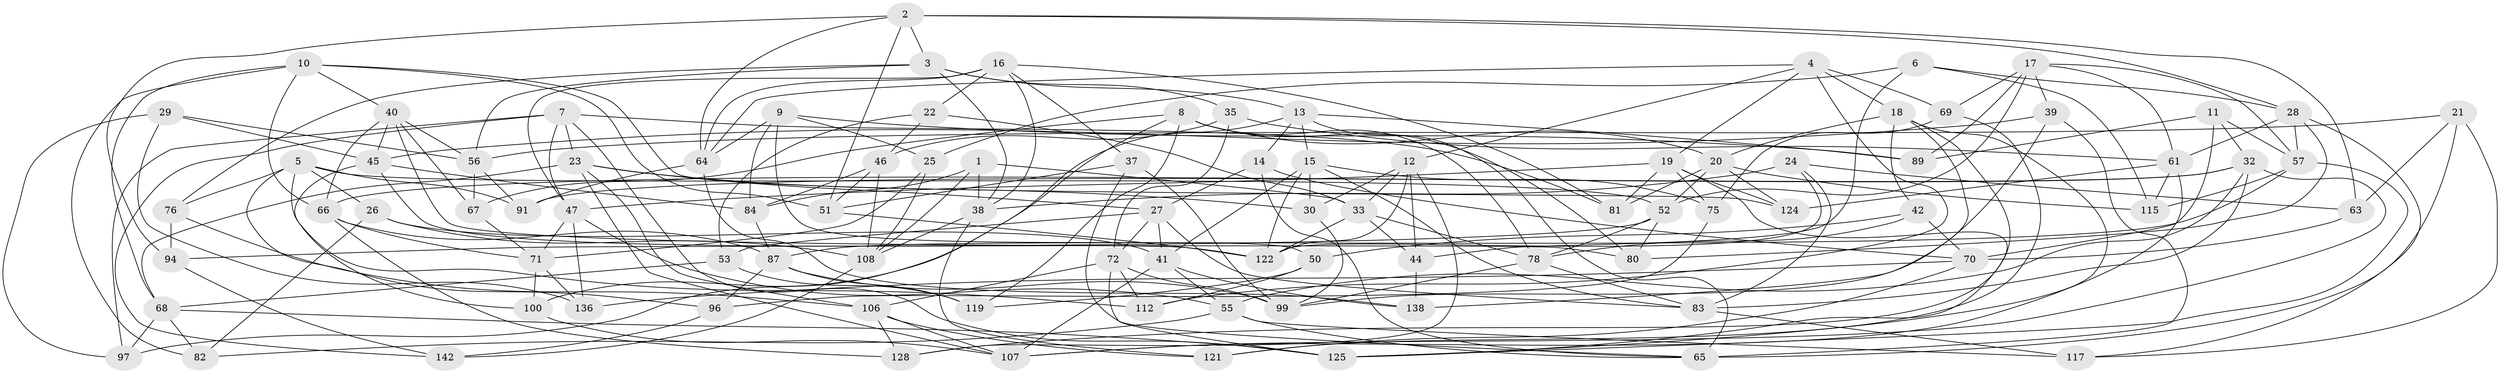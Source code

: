 // original degree distribution, {4: 1.0}
// Generated by graph-tools (version 1.1) at 2025/42/03/06/25 10:42:21]
// undirected, 92 vertices, 232 edges
graph export_dot {
graph [start="1"]
  node [color=gray90,style=filled];
  1;
  2 [super="+31"];
  3 [super="+59"];
  4 [super="+36"];
  5 [super="+116"];
  6;
  7 [super="+139"];
  8 [super="+77"];
  9 [super="+98"];
  10 [super="+62"];
  11;
  12 [super="+114"];
  13 [super="+141"];
  14;
  15 [super="+34"];
  16 [super="+111"];
  17 [super="+109"];
  18 [super="+104"];
  19 [super="+49"];
  20 [super="+48"];
  21;
  22;
  23 [super="+123"];
  24;
  25;
  26;
  27 [super="+140"];
  28 [super="+101"];
  29;
  30;
  32 [super="+86"];
  33 [super="+102"];
  35;
  37;
  38 [super="+131"];
  39;
  40 [super="+85"];
  41 [super="+43"];
  42;
  44;
  45 [super="+60"];
  46 [super="+130"];
  47 [super="+90"];
  50;
  51 [super="+88"];
  52 [super="+54"];
  53;
  55 [super="+58"];
  56 [super="+74"];
  57 [super="+110"];
  61 [super="+135"];
  63;
  64 [super="+73"];
  65 [super="+105"];
  66 [super="+134"];
  67;
  68 [super="+95"];
  69;
  70 [super="+92"];
  71 [super="+129"];
  72 [super="+118"];
  75;
  76;
  78 [super="+79"];
  80;
  81;
  82;
  83 [super="+132"];
  84 [super="+126"];
  87 [super="+93"];
  89;
  91;
  94;
  96;
  97;
  99 [super="+103"];
  100;
  106 [super="+127"];
  107 [super="+113"];
  108 [super="+120"];
  112;
  115;
  117;
  119;
  121;
  122 [super="+133"];
  124;
  125 [super="+137"];
  128;
  136;
  138;
  142;
  1 -- 33;
  1 -- 108;
  1 -- 84;
  1 -- 38;
  2 -- 94;
  2 -- 51;
  2 -- 64;
  2 -- 63;
  2 -- 3;
  2 -- 28;
  3 -- 35;
  3 -- 76;
  3 -- 56;
  3 -- 13;
  3 -- 38;
  4 -- 112;
  4 -- 69;
  4 -- 18;
  4 -- 12;
  4 -- 19;
  4 -- 64;
  5 -- 91;
  5 -- 26;
  5 -- 76;
  5 -- 96;
  5 -- 112;
  5 -- 52;
  6 -- 115;
  6 -- 28;
  6 -- 25;
  6 -- 44;
  7 -- 97;
  7 -- 23;
  7 -- 81;
  7 -- 125;
  7 -- 142;
  7 -- 47;
  8 -- 80;
  8 -- 119;
  8 -- 97;
  8 -- 67;
  8 -- 78;
  8 -- 20;
  9 -- 64;
  9 -- 84 [weight=2];
  9 -- 89;
  9 -- 50;
  9 -- 25;
  10 -- 68;
  10 -- 82;
  10 -- 51;
  10 -- 124;
  10 -- 66;
  10 -- 40;
  11 -- 70;
  11 -- 89;
  11 -- 57;
  11 -- 32;
  12 -- 128;
  12 -- 30;
  12 -- 44;
  12 -- 33;
  12 -- 122;
  13 -- 14;
  13 -- 89;
  13 -- 100;
  13 -- 65;
  13 -- 15;
  14 -- 27;
  14 -- 65;
  14 -- 70;
  15 -- 75;
  15 -- 30;
  15 -- 41;
  15 -- 83;
  15 -- 122;
  16 -- 37;
  16 -- 38;
  16 -- 81;
  16 -- 22;
  16 -- 47;
  16 -- 64;
  17 -- 39;
  17 -- 69;
  17 -- 52;
  17 -- 89;
  17 -- 61;
  17 -- 57;
  18 -- 138;
  18 -- 125;
  18 -- 128;
  18 -- 42;
  18 -- 20;
  19 -- 125;
  19 -- 124;
  19 -- 81;
  19 -- 75;
  19 -- 47;
  20 -- 124;
  20 -- 52;
  20 -- 81;
  20 -- 115;
  21 -- 63;
  21 -- 117;
  21 -- 56;
  21 -- 65;
  22 -- 53;
  22 -- 33;
  22 -- 46;
  23 -- 106;
  23 -- 27;
  23 -- 107;
  23 -- 68;
  23 -- 30;
  24 -- 83;
  24 -- 63;
  24 -- 122;
  24 -- 38;
  25 -- 71;
  25 -- 108;
  26 -- 108;
  26 -- 82;
  26 -- 41;
  27 -- 53;
  27 -- 72;
  27 -- 83;
  27 -- 41;
  28 -- 80;
  28 -- 61;
  28 -- 57;
  28 -- 117;
  29 -- 56;
  29 -- 136;
  29 -- 97;
  29 -- 45;
  30 -- 99;
  32 -- 83;
  32 -- 107;
  32 -- 66;
  32 -- 91;
  32 -- 55;
  33 -- 78;
  33 -- 44;
  33 -- 122;
  35 -- 46;
  35 -- 72;
  35 -- 61;
  37 -- 65;
  37 -- 51;
  37 -- 99;
  38 -- 121;
  38 -- 108;
  39 -- 65;
  39 -- 45;
  39 -- 99;
  40 -- 67;
  40 -- 80;
  40 -- 66;
  40 -- 56;
  40 -- 45;
  41 -- 138;
  41 -- 55;
  41 -- 107;
  42 -- 78;
  42 -- 50;
  42 -- 70;
  44 -- 138;
  45 -- 100;
  45 -- 122;
  45 -- 84;
  46 -- 108;
  46 -- 84;
  46 -- 51 [weight=2];
  47 -- 136;
  47 -- 55;
  47 -- 71;
  50 -- 112;
  50 -- 119;
  51 -- 122;
  52 -- 94;
  52 -- 80;
  52 -- 78;
  53 -- 68;
  53 -- 119;
  55 -- 82;
  55 -- 117;
  55 -- 65;
  56 -- 67;
  56 -- 91;
  57 -- 87;
  57 -- 115;
  57 -- 125;
  61 -- 124;
  61 -- 115;
  61 -- 107;
  63 -- 70;
  64 -- 91;
  64 -- 138;
  66 -- 128;
  66 -- 87;
  66 -- 71;
  67 -- 71;
  68 -- 97;
  68 -- 82;
  68 -- 125;
  69 -- 121;
  69 -- 75;
  70 -- 136;
  70 -- 121;
  71 -- 136;
  71 -- 100;
  72 -- 112;
  72 -- 99;
  72 -- 125;
  72 -- 106;
  75 -- 96;
  76 -- 94;
  76 -- 106;
  78 -- 83;
  78 -- 99;
  83 -- 117;
  84 -- 87;
  87 -- 99;
  87 -- 96;
  87 -- 119;
  94 -- 142;
  96 -- 142;
  100 -- 107;
  106 -- 128;
  106 -- 121;
  106 -- 107;
  108 -- 142;
}
